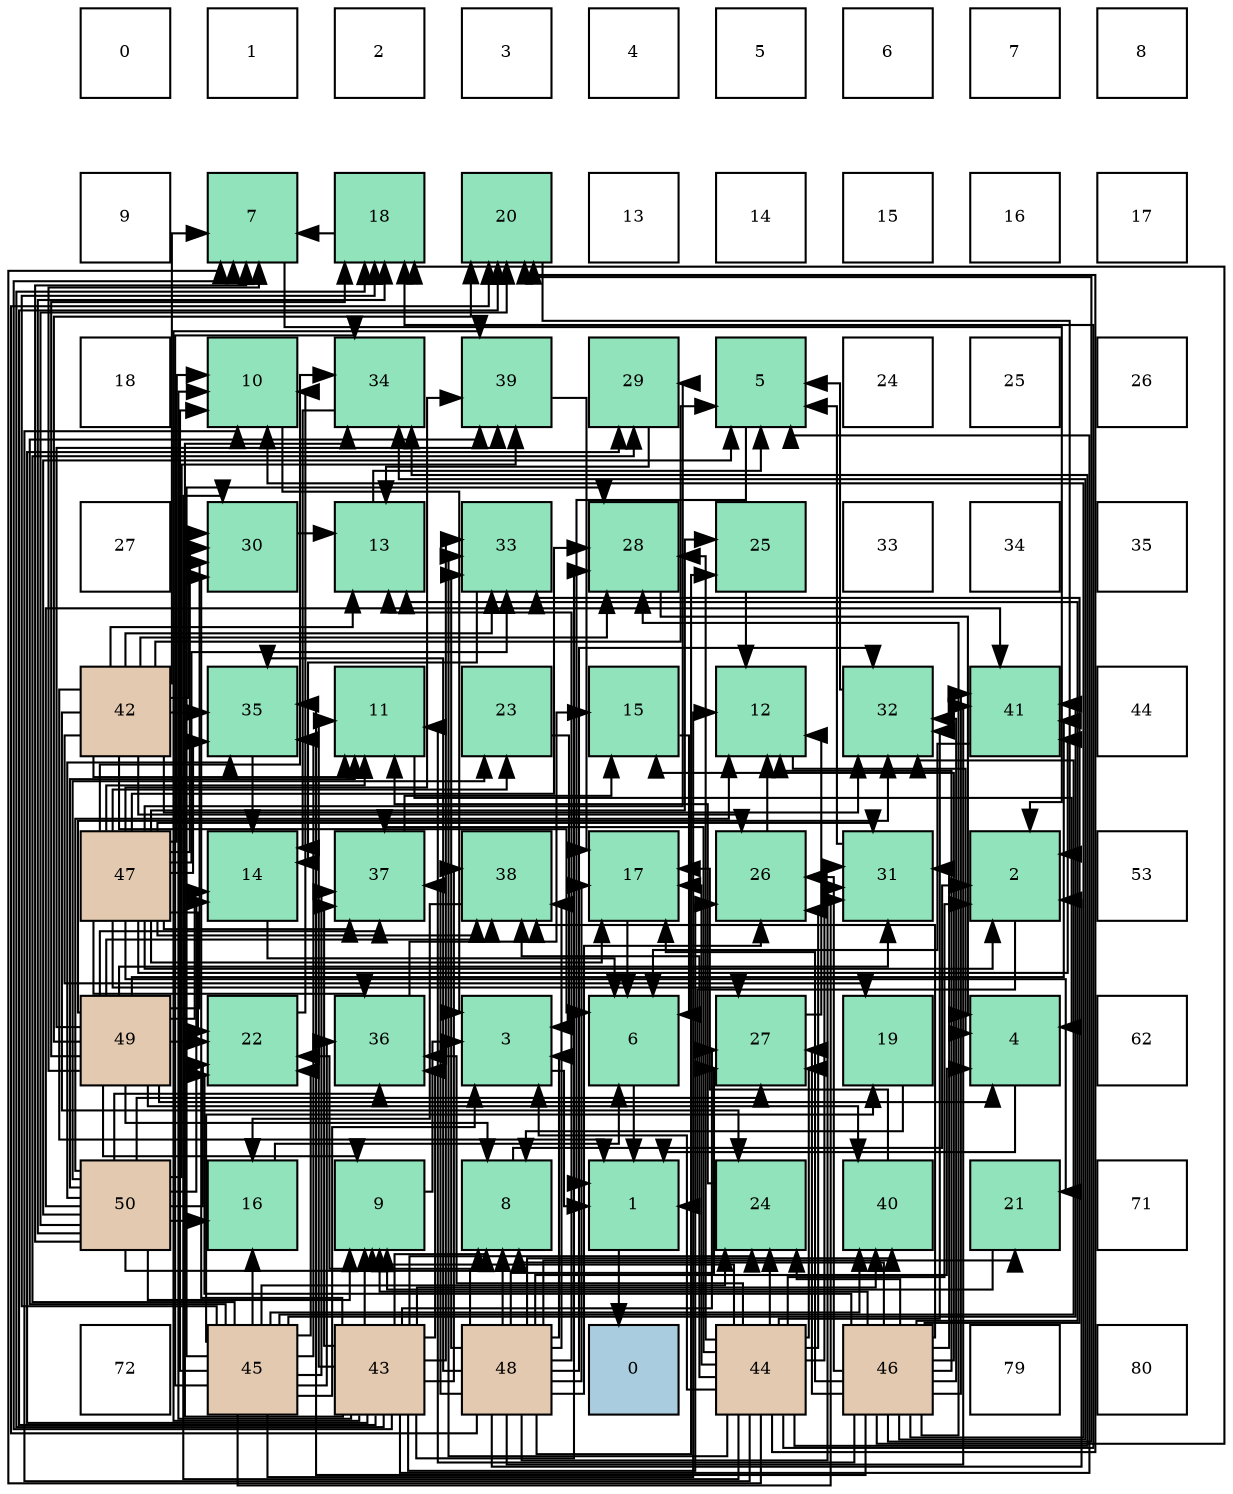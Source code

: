 digraph layout{
 rankdir=TB;
 splines=ortho;
 node [style=filled shape=square fixedsize=true width=0.6];
0[label="0", fontsize=8, fillcolor="#ffffff"];
1[label="1", fontsize=8, fillcolor="#ffffff"];
2[label="2", fontsize=8, fillcolor="#ffffff"];
3[label="3", fontsize=8, fillcolor="#ffffff"];
4[label="4", fontsize=8, fillcolor="#ffffff"];
5[label="5", fontsize=8, fillcolor="#ffffff"];
6[label="6", fontsize=8, fillcolor="#ffffff"];
7[label="7", fontsize=8, fillcolor="#ffffff"];
8[label="8", fontsize=8, fillcolor="#ffffff"];
9[label="9", fontsize=8, fillcolor="#ffffff"];
10[label="7", fontsize=8, fillcolor="#91e3bb"];
11[label="18", fontsize=8, fillcolor="#91e3bb"];
12[label="20", fontsize=8, fillcolor="#91e3bb"];
13[label="13", fontsize=8, fillcolor="#ffffff"];
14[label="14", fontsize=8, fillcolor="#ffffff"];
15[label="15", fontsize=8, fillcolor="#ffffff"];
16[label="16", fontsize=8, fillcolor="#ffffff"];
17[label="17", fontsize=8, fillcolor="#ffffff"];
18[label="18", fontsize=8, fillcolor="#ffffff"];
19[label="10", fontsize=8, fillcolor="#91e3bb"];
20[label="34", fontsize=8, fillcolor="#91e3bb"];
21[label="39", fontsize=8, fillcolor="#91e3bb"];
22[label="29", fontsize=8, fillcolor="#91e3bb"];
23[label="5", fontsize=8, fillcolor="#91e3bb"];
24[label="24", fontsize=8, fillcolor="#ffffff"];
25[label="25", fontsize=8, fillcolor="#ffffff"];
26[label="26", fontsize=8, fillcolor="#ffffff"];
27[label="27", fontsize=8, fillcolor="#ffffff"];
28[label="30", fontsize=8, fillcolor="#91e3bb"];
29[label="13", fontsize=8, fillcolor="#91e3bb"];
30[label="33", fontsize=8, fillcolor="#91e3bb"];
31[label="28", fontsize=8, fillcolor="#91e3bb"];
32[label="25", fontsize=8, fillcolor="#91e3bb"];
33[label="33", fontsize=8, fillcolor="#ffffff"];
34[label="34", fontsize=8, fillcolor="#ffffff"];
35[label="35", fontsize=8, fillcolor="#ffffff"];
36[label="42", fontsize=8, fillcolor="#e3c9af"];
37[label="35", fontsize=8, fillcolor="#91e3bb"];
38[label="11", fontsize=8, fillcolor="#91e3bb"];
39[label="23", fontsize=8, fillcolor="#91e3bb"];
40[label="15", fontsize=8, fillcolor="#91e3bb"];
41[label="12", fontsize=8, fillcolor="#91e3bb"];
42[label="32", fontsize=8, fillcolor="#91e3bb"];
43[label="41", fontsize=8, fillcolor="#91e3bb"];
44[label="44", fontsize=8, fillcolor="#ffffff"];
45[label="47", fontsize=8, fillcolor="#e3c9af"];
46[label="14", fontsize=8, fillcolor="#91e3bb"];
47[label="37", fontsize=8, fillcolor="#91e3bb"];
48[label="38", fontsize=8, fillcolor="#91e3bb"];
49[label="17", fontsize=8, fillcolor="#91e3bb"];
50[label="26", fontsize=8, fillcolor="#91e3bb"];
51[label="31", fontsize=8, fillcolor="#91e3bb"];
52[label="2", fontsize=8, fillcolor="#91e3bb"];
53[label="53", fontsize=8, fillcolor="#ffffff"];
54[label="49", fontsize=8, fillcolor="#e3c9af"];
55[label="22", fontsize=8, fillcolor="#91e3bb"];
56[label="36", fontsize=8, fillcolor="#91e3bb"];
57[label="3", fontsize=8, fillcolor="#91e3bb"];
58[label="6", fontsize=8, fillcolor="#91e3bb"];
59[label="27", fontsize=8, fillcolor="#91e3bb"];
60[label="19", fontsize=8, fillcolor="#91e3bb"];
61[label="4", fontsize=8, fillcolor="#91e3bb"];
62[label="62", fontsize=8, fillcolor="#ffffff"];
63[label="50", fontsize=8, fillcolor="#e3c9af"];
64[label="16", fontsize=8, fillcolor="#91e3bb"];
65[label="9", fontsize=8, fillcolor="#91e3bb"];
66[label="8", fontsize=8, fillcolor="#91e3bb"];
67[label="1", fontsize=8, fillcolor="#91e3bb"];
68[label="24", fontsize=8, fillcolor="#91e3bb"];
69[label="40", fontsize=8, fillcolor="#91e3bb"];
70[label="21", fontsize=8, fillcolor="#91e3bb"];
71[label="71", fontsize=8, fillcolor="#ffffff"];
72[label="72", fontsize=8, fillcolor="#ffffff"];
73[label="45", fontsize=8, fillcolor="#e3c9af"];
74[label="43", fontsize=8, fillcolor="#e3c9af"];
75[label="48", fontsize=8, fillcolor="#e3c9af"];
76[label="0", fontsize=8, fillcolor="#a9ccde"];
77[label="44", fontsize=8, fillcolor="#e3c9af"];
78[label="46", fontsize=8, fillcolor="#e3c9af"];
79[label="79", fontsize=8, fillcolor="#ffffff"];
80[label="80", fontsize=8, fillcolor="#ffffff"];
edge [constraint=false, style=vis];67 -> 76;
52 -> 67;
57 -> 67;
61 -> 67;
23 -> 67;
58 -> 67;
10 -> 52;
66 -> 52;
65 -> 57;
19 -> 57;
38 -> 61;
41 -> 61;
29 -> 23;
46 -> 58;
40 -> 58;
64 -> 58;
49 -> 58;
11 -> 10;
60 -> 66;
12 -> 52;
70 -> 65;
55 -> 19;
39 -> 57;
68 -> 38;
32 -> 41;
50 -> 41;
59 -> 41;
31 -> 61;
22 -> 29;
28 -> 29;
51 -> 23;
42 -> 23;
30 -> 46;
20 -> 46;
37 -> 46;
56 -> 40;
47 -> 40;
48 -> 64;
21 -> 49;
69 -> 49;
43 -> 58;
36 -> 67;
36 -> 23;
36 -> 58;
36 -> 10;
36 -> 38;
36 -> 29;
36 -> 60;
36 -> 68;
36 -> 50;
36 -> 31;
36 -> 28;
36 -> 42;
36 -> 30;
36 -> 37;
74 -> 23;
74 -> 10;
74 -> 66;
74 -> 65;
74 -> 19;
74 -> 38;
74 -> 11;
74 -> 12;
74 -> 68;
74 -> 50;
74 -> 59;
74 -> 31;
74 -> 22;
74 -> 28;
74 -> 30;
74 -> 20;
74 -> 56;
74 -> 47;
74 -> 48;
74 -> 21;
74 -> 69;
77 -> 52;
77 -> 57;
77 -> 10;
77 -> 65;
77 -> 19;
77 -> 49;
77 -> 11;
77 -> 12;
77 -> 68;
77 -> 50;
77 -> 59;
77 -> 31;
77 -> 28;
77 -> 51;
77 -> 42;
77 -> 30;
77 -> 20;
77 -> 56;
77 -> 47;
77 -> 48;
73 -> 57;
73 -> 19;
73 -> 41;
73 -> 64;
73 -> 11;
73 -> 60;
73 -> 55;
73 -> 68;
73 -> 31;
73 -> 22;
73 -> 51;
73 -> 42;
73 -> 20;
73 -> 37;
73 -> 56;
73 -> 47;
73 -> 21;
73 -> 69;
73 -> 43;
78 -> 66;
78 -> 65;
78 -> 19;
78 -> 38;
78 -> 41;
78 -> 29;
78 -> 40;
78 -> 49;
78 -> 11;
78 -> 12;
78 -> 55;
78 -> 68;
78 -> 50;
78 -> 59;
78 -> 31;
78 -> 51;
78 -> 42;
78 -> 30;
78 -> 20;
78 -> 37;
78 -> 48;
78 -> 43;
45 -> 52;
45 -> 19;
45 -> 38;
45 -> 49;
45 -> 70;
45 -> 55;
45 -> 39;
45 -> 32;
45 -> 59;
45 -> 31;
45 -> 22;
45 -> 28;
45 -> 51;
45 -> 30;
45 -> 20;
45 -> 37;
45 -> 56;
45 -> 47;
45 -> 48;
45 -> 21;
45 -> 43;
75 -> 52;
75 -> 57;
75 -> 61;
75 -> 66;
75 -> 29;
75 -> 49;
75 -> 12;
75 -> 70;
75 -> 55;
75 -> 32;
75 -> 50;
75 -> 59;
75 -> 51;
75 -> 42;
75 -> 30;
75 -> 37;
75 -> 47;
75 -> 48;
75 -> 69;
75 -> 43;
54 -> 61;
54 -> 10;
54 -> 66;
54 -> 65;
54 -> 46;
54 -> 11;
54 -> 12;
54 -> 55;
54 -> 28;
54 -> 51;
54 -> 42;
54 -> 47;
54 -> 48;
54 -> 21;
54 -> 69;
54 -> 43;
63 -> 23;
63 -> 10;
63 -> 66;
63 -> 65;
63 -> 38;
63 -> 41;
63 -> 46;
63 -> 64;
63 -> 11;
63 -> 12;
63 -> 55;
63 -> 39;
63 -> 59;
63 -> 37;
63 -> 56;
63 -> 21;
63 -> 43;
edge [constraint=true, style=invis];
0 -> 9 -> 18 -> 27 -> 36 -> 45 -> 54 -> 63 -> 72;
1 -> 10 -> 19 -> 28 -> 37 -> 46 -> 55 -> 64 -> 73;
2 -> 11 -> 20 -> 29 -> 38 -> 47 -> 56 -> 65 -> 74;
3 -> 12 -> 21 -> 30 -> 39 -> 48 -> 57 -> 66 -> 75;
4 -> 13 -> 22 -> 31 -> 40 -> 49 -> 58 -> 67 -> 76;
5 -> 14 -> 23 -> 32 -> 41 -> 50 -> 59 -> 68 -> 77;
6 -> 15 -> 24 -> 33 -> 42 -> 51 -> 60 -> 69 -> 78;
7 -> 16 -> 25 -> 34 -> 43 -> 52 -> 61 -> 70 -> 79;
8 -> 17 -> 26 -> 35 -> 44 -> 53 -> 62 -> 71 -> 80;
rank = same {0 -> 1 -> 2 -> 3 -> 4 -> 5 -> 6 -> 7 -> 8};
rank = same {9 -> 10 -> 11 -> 12 -> 13 -> 14 -> 15 -> 16 -> 17};
rank = same {18 -> 19 -> 20 -> 21 -> 22 -> 23 -> 24 -> 25 -> 26};
rank = same {27 -> 28 -> 29 -> 30 -> 31 -> 32 -> 33 -> 34 -> 35};
rank = same {36 -> 37 -> 38 -> 39 -> 40 -> 41 -> 42 -> 43 -> 44};
rank = same {45 -> 46 -> 47 -> 48 -> 49 -> 50 -> 51 -> 52 -> 53};
rank = same {54 -> 55 -> 56 -> 57 -> 58 -> 59 -> 60 -> 61 -> 62};
rank = same {63 -> 64 -> 65 -> 66 -> 67 -> 68 -> 69 -> 70 -> 71};
rank = same {72 -> 73 -> 74 -> 75 -> 76 -> 77 -> 78 -> 79 -> 80};
}